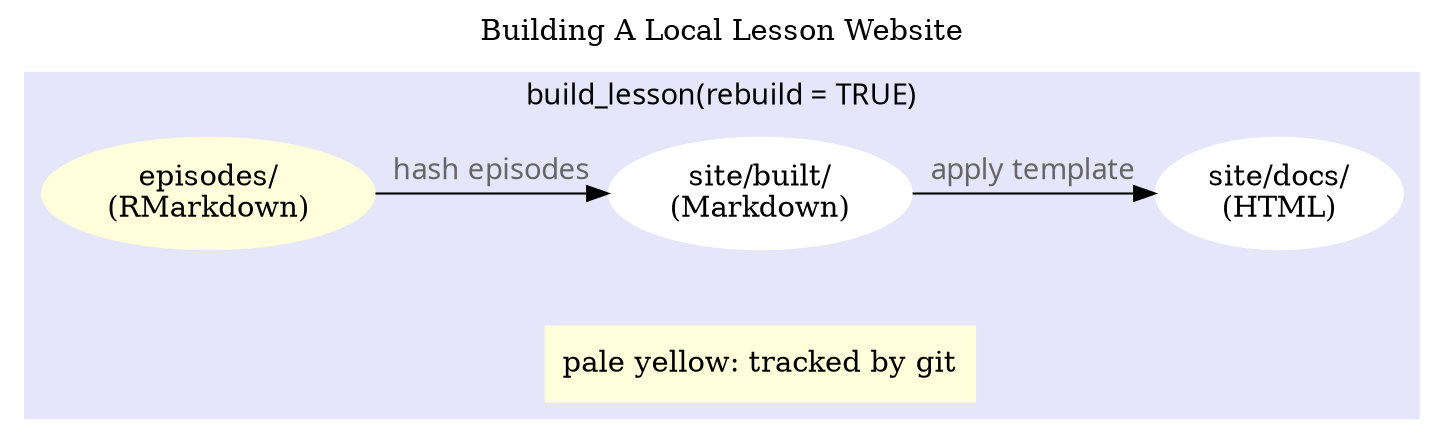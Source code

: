 digraph G {
    label="Building A Local Lesson Website"
    labelloc="t"
    edge [fontname="Courrier" fontcolor="#666666"]
    subgraph cluster_bs1 {
        style = filled;
        color = lavender
        node [style=filled color=white];
        episodes [label = "episodes/\n(RMarkdown)" color="#ffffdb"]
        markdown [label = "site/built/\n(Markdown)"]
        html     [label = "site/docs/\n(HTML)"]

        episodes -> markdown [label = "hash episodes"];
        markdown -> html     [label = "apply template"]
        label = "build_lesson(rebuild = TRUE)"
        fontname="Courrier"
        fontcolor="666666"
        {rank=same; episodes markdown html}
        n1 [color="#ffffdb", label = "pale yellow: tracked by git" shape=box]
        markdown -> n1 [style=invis]
    }

}
